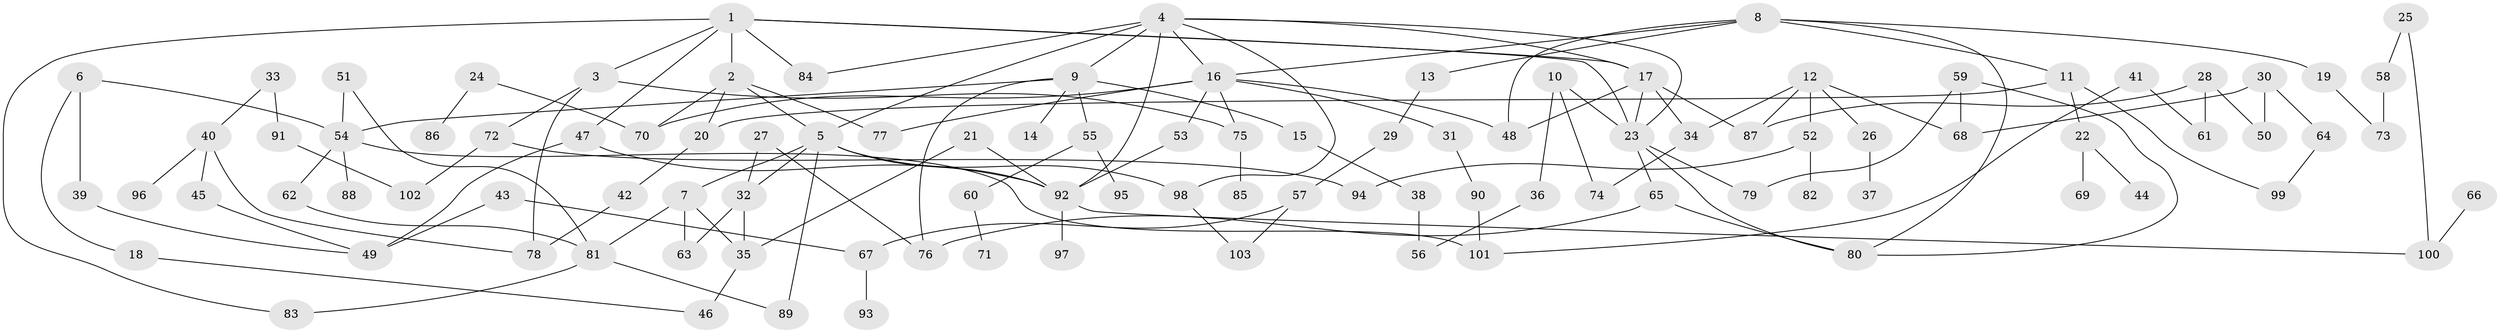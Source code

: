 // original degree distribution, {7: 0.027210884353741496, 5: 0.05442176870748299, 4: 0.1360544217687075, 8: 0.013605442176870748, 3: 0.1836734693877551, 6: 0.006802721088435374, 1: 0.2789115646258503, 2: 0.29931972789115646}
// Generated by graph-tools (version 1.1) at 2025/36/03/04/25 23:36:11]
// undirected, 103 vertices, 145 edges
graph export_dot {
  node [color=gray90,style=filled];
  1;
  2;
  3;
  4;
  5;
  6;
  7;
  8;
  9;
  10;
  11;
  12;
  13;
  14;
  15;
  16;
  17;
  18;
  19;
  20;
  21;
  22;
  23;
  24;
  25;
  26;
  27;
  28;
  29;
  30;
  31;
  32;
  33;
  34;
  35;
  36;
  37;
  38;
  39;
  40;
  41;
  42;
  43;
  44;
  45;
  46;
  47;
  48;
  49;
  50;
  51;
  52;
  53;
  54;
  55;
  56;
  57;
  58;
  59;
  60;
  61;
  62;
  63;
  64;
  65;
  66;
  67;
  68;
  69;
  70;
  71;
  72;
  73;
  74;
  75;
  76;
  77;
  78;
  79;
  80;
  81;
  82;
  83;
  84;
  85;
  86;
  87;
  88;
  89;
  90;
  91;
  92;
  93;
  94;
  95;
  96;
  97;
  98;
  99;
  100;
  101;
  102;
  103;
  1 -- 2 [weight=1.0];
  1 -- 3 [weight=1.0];
  1 -- 17 [weight=1.0];
  1 -- 23 [weight=1.0];
  1 -- 47 [weight=1.0];
  1 -- 83 [weight=1.0];
  1 -- 84 [weight=1.0];
  2 -- 5 [weight=1.0];
  2 -- 20 [weight=1.0];
  2 -- 70 [weight=1.0];
  2 -- 77 [weight=1.0];
  3 -- 72 [weight=1.0];
  3 -- 75 [weight=1.0];
  3 -- 78 [weight=1.0];
  4 -- 5 [weight=1.0];
  4 -- 9 [weight=1.0];
  4 -- 16 [weight=1.0];
  4 -- 17 [weight=1.0];
  4 -- 23 [weight=1.0];
  4 -- 84 [weight=1.0];
  4 -- 92 [weight=1.0];
  4 -- 98 [weight=1.0];
  5 -- 7 [weight=1.0];
  5 -- 32 [weight=1.0];
  5 -- 89 [weight=1.0];
  5 -- 92 [weight=1.0];
  5 -- 98 [weight=1.0];
  6 -- 18 [weight=1.0];
  6 -- 39 [weight=1.0];
  6 -- 54 [weight=1.0];
  7 -- 35 [weight=1.0];
  7 -- 63 [weight=1.0];
  7 -- 81 [weight=1.0];
  8 -- 11 [weight=1.0];
  8 -- 13 [weight=1.0];
  8 -- 16 [weight=1.0];
  8 -- 19 [weight=1.0];
  8 -- 48 [weight=1.0];
  8 -- 80 [weight=1.0];
  9 -- 14 [weight=1.0];
  9 -- 15 [weight=1.0];
  9 -- 54 [weight=1.0];
  9 -- 55 [weight=1.0];
  9 -- 76 [weight=1.0];
  10 -- 23 [weight=2.0];
  10 -- 36 [weight=1.0];
  10 -- 74 [weight=1.0];
  11 -- 20 [weight=1.0];
  11 -- 22 [weight=1.0];
  11 -- 99 [weight=1.0];
  12 -- 26 [weight=1.0];
  12 -- 34 [weight=1.0];
  12 -- 52 [weight=1.0];
  12 -- 68 [weight=1.0];
  12 -- 87 [weight=1.0];
  13 -- 29 [weight=1.0];
  15 -- 38 [weight=1.0];
  16 -- 31 [weight=1.0];
  16 -- 48 [weight=1.0];
  16 -- 53 [weight=1.0];
  16 -- 70 [weight=1.0];
  16 -- 75 [weight=1.0];
  16 -- 77 [weight=1.0];
  17 -- 23 [weight=1.0];
  17 -- 34 [weight=1.0];
  17 -- 48 [weight=1.0];
  17 -- 87 [weight=1.0];
  18 -- 46 [weight=1.0];
  19 -- 73 [weight=1.0];
  20 -- 42 [weight=1.0];
  21 -- 35 [weight=1.0];
  21 -- 92 [weight=1.0];
  22 -- 44 [weight=1.0];
  22 -- 69 [weight=1.0];
  23 -- 65 [weight=1.0];
  23 -- 79 [weight=1.0];
  23 -- 80 [weight=1.0];
  24 -- 70 [weight=1.0];
  24 -- 86 [weight=1.0];
  25 -- 58 [weight=1.0];
  25 -- 100 [weight=1.0];
  26 -- 37 [weight=1.0];
  27 -- 32 [weight=1.0];
  27 -- 76 [weight=1.0];
  28 -- 50 [weight=1.0];
  28 -- 61 [weight=1.0];
  28 -- 87 [weight=1.0];
  29 -- 57 [weight=1.0];
  30 -- 50 [weight=1.0];
  30 -- 64 [weight=1.0];
  30 -- 68 [weight=1.0];
  31 -- 90 [weight=1.0];
  32 -- 35 [weight=1.0];
  32 -- 63 [weight=1.0];
  33 -- 40 [weight=1.0];
  33 -- 91 [weight=1.0];
  34 -- 74 [weight=1.0];
  35 -- 46 [weight=1.0];
  36 -- 56 [weight=1.0];
  38 -- 56 [weight=1.0];
  39 -- 49 [weight=1.0];
  40 -- 45 [weight=1.0];
  40 -- 78 [weight=1.0];
  40 -- 96 [weight=1.0];
  41 -- 61 [weight=1.0];
  41 -- 101 [weight=1.0];
  42 -- 78 [weight=1.0];
  43 -- 49 [weight=1.0];
  43 -- 67 [weight=1.0];
  45 -- 49 [weight=1.0];
  47 -- 49 [weight=1.0];
  47 -- 92 [weight=1.0];
  51 -- 54 [weight=1.0];
  51 -- 81 [weight=1.0];
  52 -- 82 [weight=1.0];
  52 -- 94 [weight=1.0];
  53 -- 92 [weight=1.0];
  54 -- 62 [weight=1.0];
  54 -- 88 [weight=1.0];
  54 -- 101 [weight=1.0];
  55 -- 60 [weight=1.0];
  55 -- 95 [weight=1.0];
  57 -- 67 [weight=1.0];
  57 -- 103 [weight=1.0];
  58 -- 73 [weight=1.0];
  59 -- 68 [weight=1.0];
  59 -- 79 [weight=1.0];
  59 -- 80 [weight=1.0];
  60 -- 71 [weight=1.0];
  62 -- 81 [weight=1.0];
  64 -- 99 [weight=1.0];
  65 -- 76 [weight=1.0];
  65 -- 80 [weight=1.0];
  66 -- 100 [weight=1.0];
  67 -- 93 [weight=1.0];
  72 -- 94 [weight=1.0];
  72 -- 102 [weight=1.0];
  75 -- 85 [weight=1.0];
  81 -- 83 [weight=1.0];
  81 -- 89 [weight=1.0];
  90 -- 101 [weight=1.0];
  91 -- 102 [weight=1.0];
  92 -- 97 [weight=1.0];
  92 -- 100 [weight=1.0];
  98 -- 103 [weight=1.0];
}
